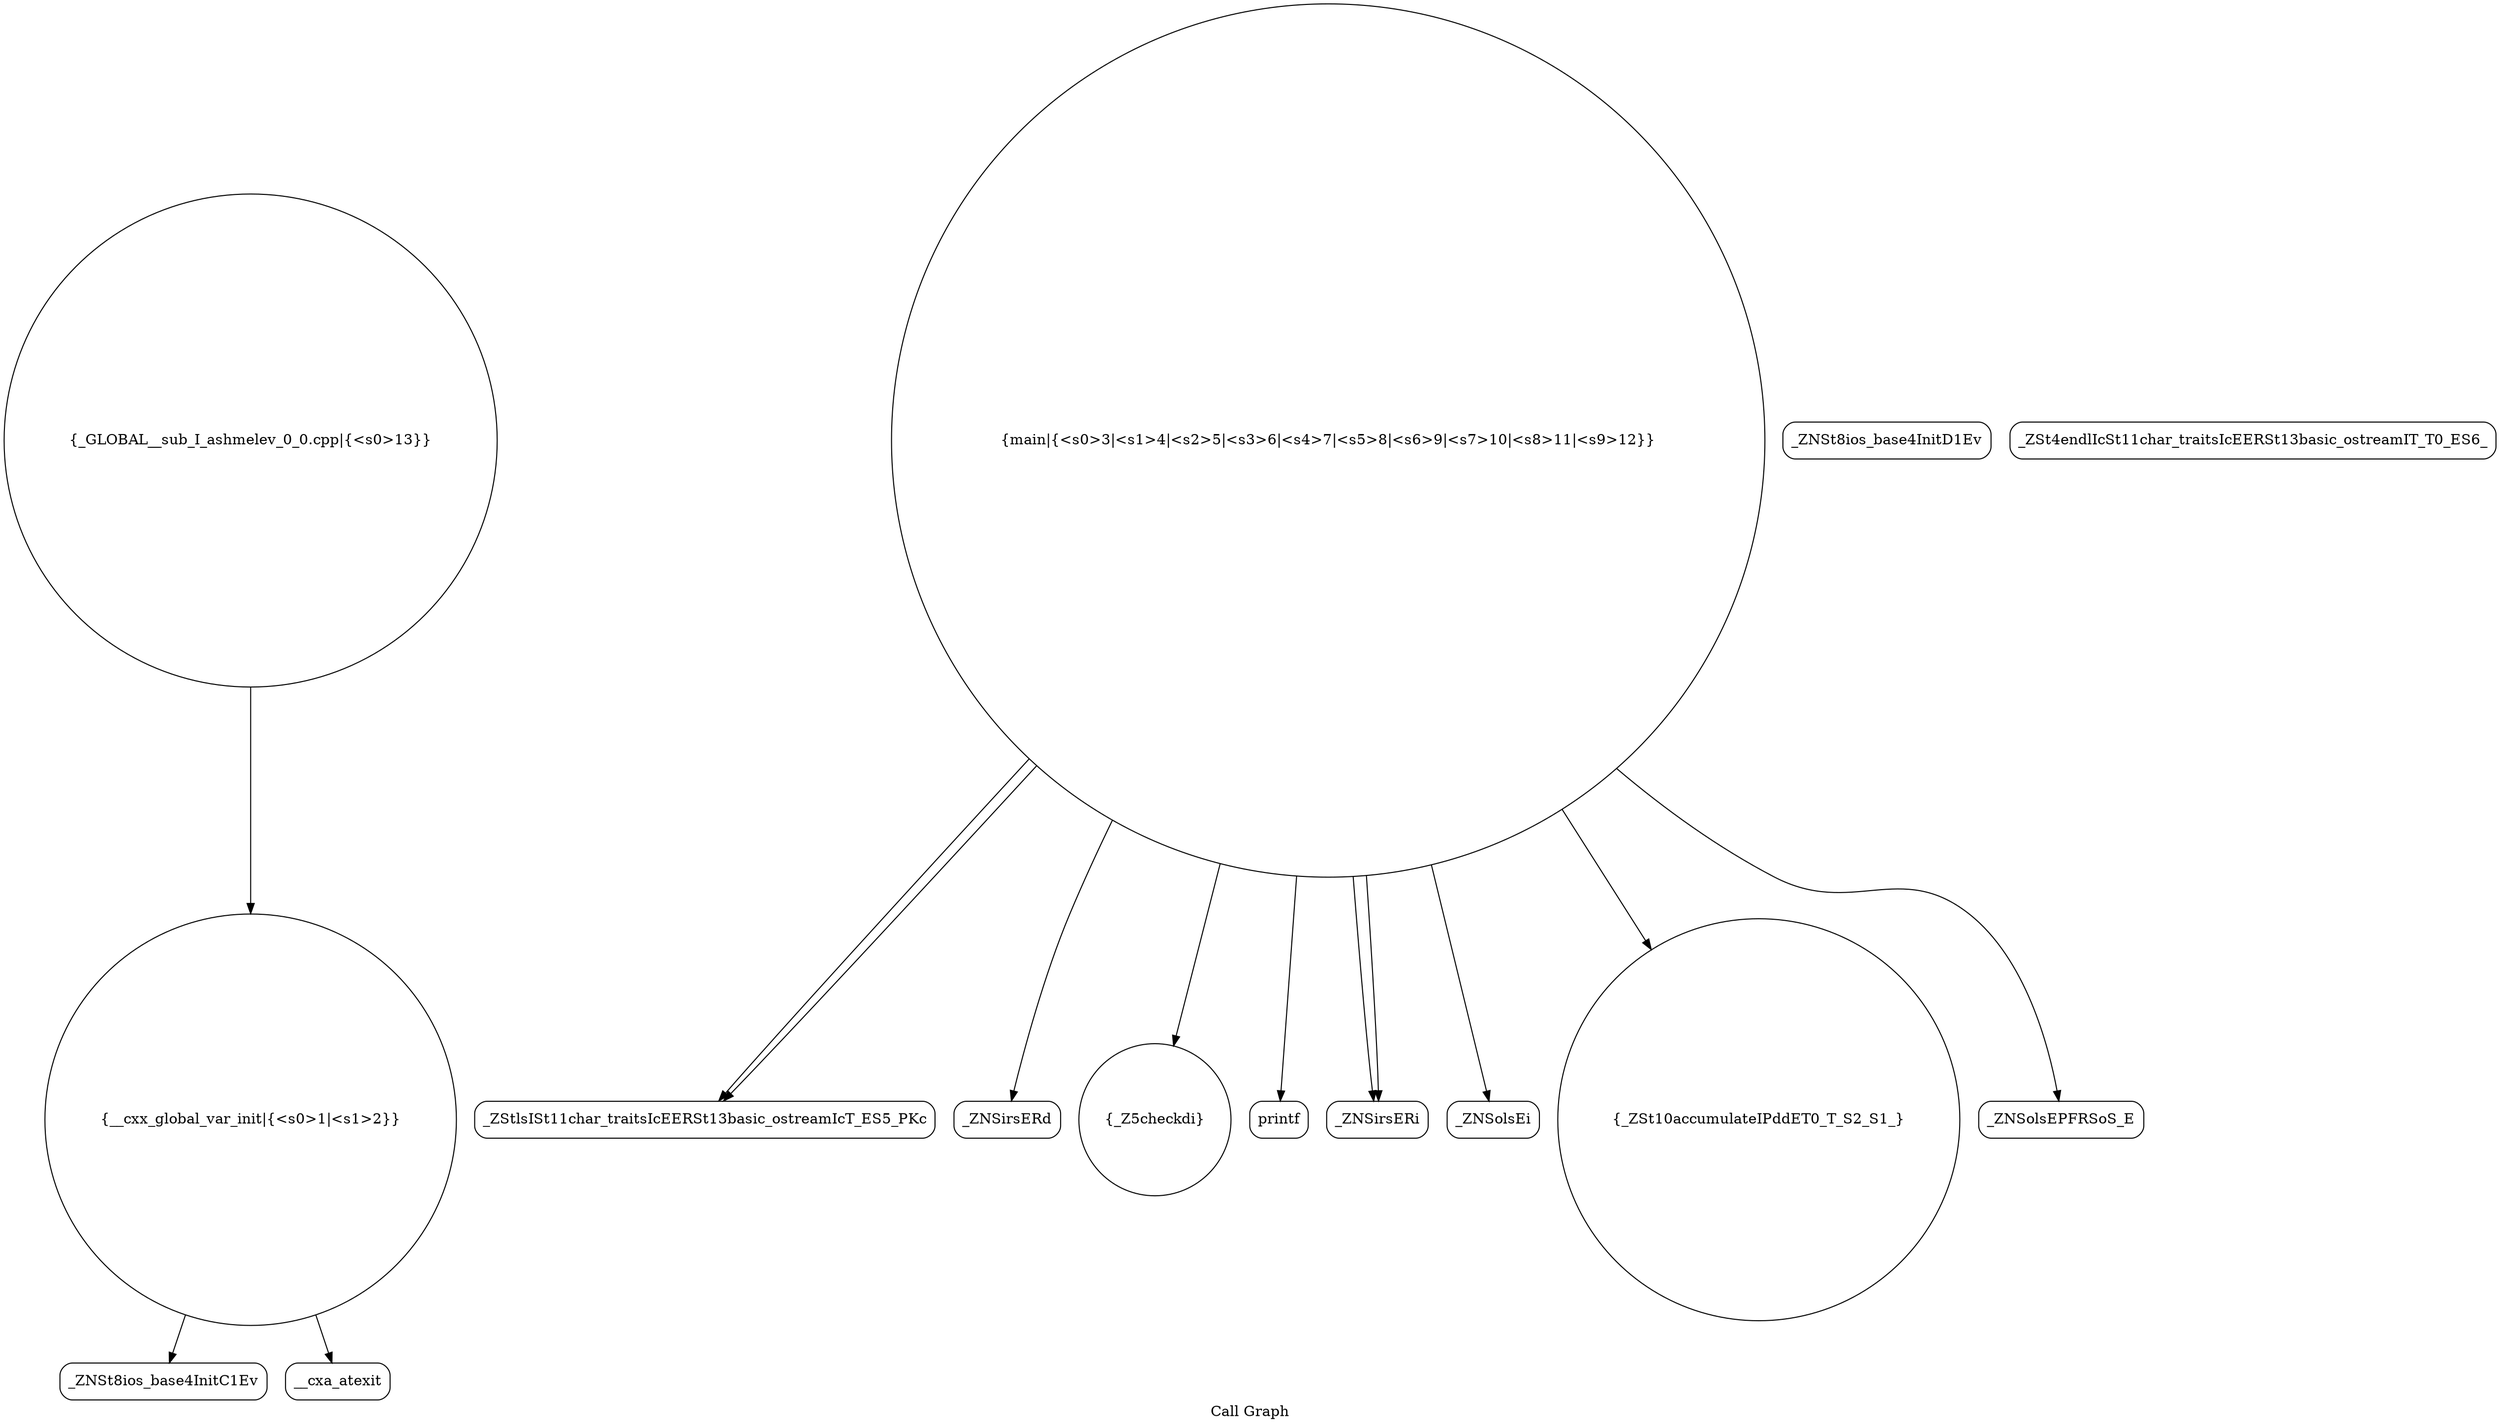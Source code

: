 digraph "Call Graph" {
	label="Call Graph";

	Node0x55c54a0fa760 [shape=record,shape=circle,label="{__cxx_global_var_init|{<s0>1|<s1>2}}"];
	Node0x55c54a0fa760:s0 -> Node0x55c54a0fabf0[color=black];
	Node0x55c54a0fa760:s1 -> Node0x55c54a0facf0[color=black];
	Node0x55c54a0faef0 [shape=record,shape=Mrecord,label="{_ZStlsISt11char_traitsIcEERSt13basic_ostreamIcT_ES5_PKc}"];
	Node0x55c54a0fb270 [shape=record,shape=circle,label="{_GLOBAL__sub_I_ashmelev_0_0.cpp|{<s0>13}}"];
	Node0x55c54a0fb270:s0 -> Node0x55c54a0fa760[color=black];
	Node0x55c54a0fac70 [shape=record,shape=Mrecord,label="{_ZNSt8ios_base4InitD1Ev}"];
	Node0x55c54a0faff0 [shape=record,shape=Mrecord,label="{_ZNSirsERd}"];
	Node0x55c54a0fad70 [shape=record,shape=circle,label="{_Z5checkdi}"];
	Node0x55c54a0fb0f0 [shape=record,shape=Mrecord,label="{printf}"];
	Node0x55c54a0fae70 [shape=record,shape=Mrecord,label="{_ZNSirsERi}"];
	Node0x55c54a0fb1f0 [shape=record,shape=Mrecord,label="{_ZSt4endlIcSt11char_traitsIcEERSt13basic_ostreamIT_T0_ES6_}"];
	Node0x55c54a0fabf0 [shape=record,shape=Mrecord,label="{_ZNSt8ios_base4InitC1Ev}"];
	Node0x55c54a0faf70 [shape=record,shape=Mrecord,label="{_ZNSolsEi}"];
	Node0x55c54a0facf0 [shape=record,shape=Mrecord,label="{__cxa_atexit}"];
	Node0x55c54a0fb070 [shape=record,shape=circle,label="{_ZSt10accumulateIPddET0_T_S2_S1_}"];
	Node0x55c54a0fadf0 [shape=record,shape=circle,label="{main|{<s0>3|<s1>4|<s2>5|<s3>6|<s4>7|<s5>8|<s6>9|<s7>10|<s8>11|<s9>12}}"];
	Node0x55c54a0fadf0:s0 -> Node0x55c54a0fae70[color=black];
	Node0x55c54a0fadf0:s1 -> Node0x55c54a0faef0[color=black];
	Node0x55c54a0fadf0:s2 -> Node0x55c54a0faf70[color=black];
	Node0x55c54a0fadf0:s3 -> Node0x55c54a0faef0[color=black];
	Node0x55c54a0fadf0:s4 -> Node0x55c54a0fae70[color=black];
	Node0x55c54a0fadf0:s5 -> Node0x55c54a0faff0[color=black];
	Node0x55c54a0fadf0:s6 -> Node0x55c54a0fb070[color=black];
	Node0x55c54a0fadf0:s7 -> Node0x55c54a0fad70[color=black];
	Node0x55c54a0fadf0:s8 -> Node0x55c54a0fb0f0[color=black];
	Node0x55c54a0fadf0:s9 -> Node0x55c54a0fb170[color=black];
	Node0x55c54a0fb170 [shape=record,shape=Mrecord,label="{_ZNSolsEPFRSoS_E}"];
}
